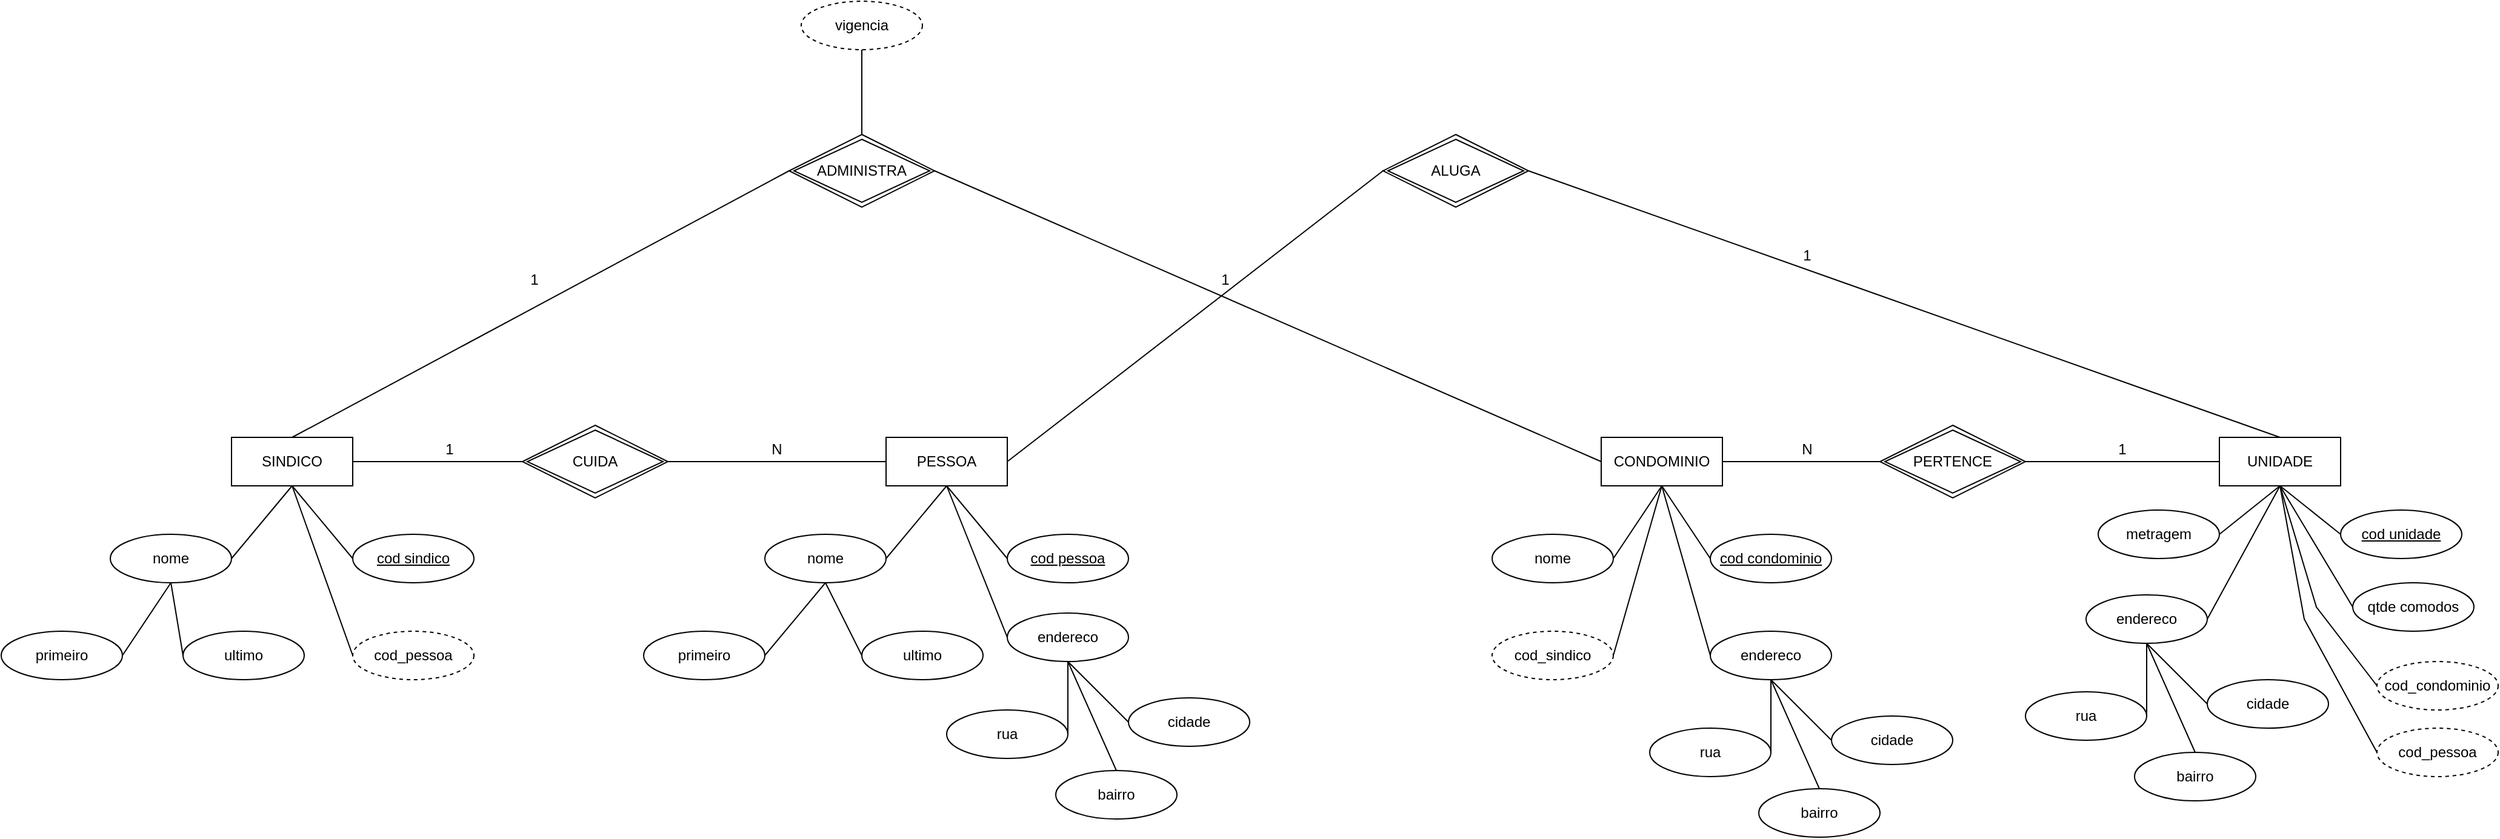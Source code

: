 <mxfile version="13.7.3" type="device"><diagram id="ETp-jZ5O3_x5jZlgNquI" name="Página-1"><mxGraphModel dx="2243" dy="2583" grid="1" gridSize="10" guides="1" tooltips="1" connect="1" arrows="1" fold="1" page="1" pageScale="1" pageWidth="1200" pageHeight="1920" math="0" shadow="0"><root><mxCell id="0"/><mxCell id="1" parent="0"/><mxCell id="dOMzEMs9NBEBqcW6hWhR-1" value="CONDOMINIO" style="whiteSpace=wrap;html=1;align=center;" vertex="1" parent="1"><mxGeometry x="350" y="40" width="100" height="40" as="geometry"/></mxCell><mxCell id="dOMzEMs9NBEBqcW6hWhR-2" value="UNIDADE" style="whiteSpace=wrap;html=1;align=center;" vertex="1" parent="1"><mxGeometry x="860" y="40" width="100" height="40" as="geometry"/></mxCell><mxCell id="dOMzEMs9NBEBqcW6hWhR-3" value="PESSOA" style="whiteSpace=wrap;html=1;align=center;" vertex="1" parent="1"><mxGeometry x="-240" y="40" width="100" height="40" as="geometry"/></mxCell><mxCell id="dOMzEMs9NBEBqcW6hWhR-5" value="SINDICO" style="whiteSpace=wrap;html=1;align=center;" vertex="1" parent="1"><mxGeometry x="-780" y="40" width="100" height="40" as="geometry"/></mxCell><mxCell id="dOMzEMs9NBEBqcW6hWhR-7" value="nome" style="ellipse;whiteSpace=wrap;html=1;align=center;" vertex="1" parent="1"><mxGeometry x="260" y="120" width="100" height="40" as="geometry"/></mxCell><mxCell id="dOMzEMs9NBEBqcW6hWhR-8" value="cod condominio" style="ellipse;whiteSpace=wrap;html=1;align=center;fontStyle=4;" vertex="1" parent="1"><mxGeometry x="440" y="120" width="100" height="40" as="geometry"/></mxCell><mxCell id="dOMzEMs9NBEBqcW6hWhR-9" value="endereco" style="ellipse;whiteSpace=wrap;html=1;align=center;" vertex="1" parent="1"><mxGeometry x="440" y="200" width="100" height="40" as="geometry"/></mxCell><mxCell id="dOMzEMs9NBEBqcW6hWhR-10" value="rua" style="ellipse;whiteSpace=wrap;html=1;align=center;" vertex="1" parent="1"><mxGeometry x="390" y="280" width="100" height="40" as="geometry"/></mxCell><mxCell id="dOMzEMs9NBEBqcW6hWhR-12" value="bairro" style="ellipse;whiteSpace=wrap;html=1;align=center;" vertex="1" parent="1"><mxGeometry x="480" y="330" width="100" height="40" as="geometry"/></mxCell><mxCell id="dOMzEMs9NBEBqcW6hWhR-14" value="cidade" style="ellipse;whiteSpace=wrap;html=1;align=center;" vertex="1" parent="1"><mxGeometry x="540" y="270" width="100" height="40" as="geometry"/></mxCell><mxCell id="dOMzEMs9NBEBqcW6hWhR-15" value="" style="endArrow=none;html=1;rounded=0;exitX=1;exitY=0.5;exitDx=0;exitDy=0;entryX=0.5;entryY=1;entryDx=0;entryDy=0;" edge="1" parent="1" source="dOMzEMs9NBEBqcW6hWhR-7" target="dOMzEMs9NBEBqcW6hWhR-1"><mxGeometry relative="1" as="geometry"><mxPoint x="310" y="250" as="sourcePoint"/><mxPoint x="470" y="250" as="targetPoint"/></mxGeometry></mxCell><mxCell id="dOMzEMs9NBEBqcW6hWhR-16" value="" style="endArrow=none;html=1;rounded=0;exitX=0;exitY=0.5;exitDx=0;exitDy=0;entryX=0.5;entryY=1;entryDx=0;entryDy=0;" edge="1" parent="1" source="dOMzEMs9NBEBqcW6hWhR-8" target="dOMzEMs9NBEBqcW6hWhR-1"><mxGeometry relative="1" as="geometry"><mxPoint x="310" y="250" as="sourcePoint"/><mxPoint x="470" y="250" as="targetPoint"/></mxGeometry></mxCell><mxCell id="dOMzEMs9NBEBqcW6hWhR-17" value="" style="endArrow=none;html=1;rounded=0;exitX=0;exitY=0.5;exitDx=0;exitDy=0;entryX=0.5;entryY=1;entryDx=0;entryDy=0;" edge="1" parent="1" source="dOMzEMs9NBEBqcW6hWhR-9" target="dOMzEMs9NBEBqcW6hWhR-1"><mxGeometry relative="1" as="geometry"><mxPoint x="310" y="250" as="sourcePoint"/><mxPoint x="470" y="250" as="targetPoint"/></mxGeometry></mxCell><mxCell id="dOMzEMs9NBEBqcW6hWhR-18" value="" style="endArrow=none;html=1;rounded=0;exitX=1;exitY=0.5;exitDx=0;exitDy=0;entryX=0.5;entryY=1;entryDx=0;entryDy=0;" edge="1" parent="1" source="dOMzEMs9NBEBqcW6hWhR-10" target="dOMzEMs9NBEBqcW6hWhR-9"><mxGeometry relative="1" as="geometry"><mxPoint x="310" y="250" as="sourcePoint"/><mxPoint x="470" y="250" as="targetPoint"/></mxGeometry></mxCell><mxCell id="dOMzEMs9NBEBqcW6hWhR-19" value="" style="endArrow=none;html=1;rounded=0;exitX=0;exitY=0.5;exitDx=0;exitDy=0;entryX=0.5;entryY=1;entryDx=0;entryDy=0;" edge="1" parent="1" source="dOMzEMs9NBEBqcW6hWhR-14" target="dOMzEMs9NBEBqcW6hWhR-9"><mxGeometry relative="1" as="geometry"><mxPoint x="310" y="250" as="sourcePoint"/><mxPoint x="470" y="250" as="targetPoint"/></mxGeometry></mxCell><mxCell id="dOMzEMs9NBEBqcW6hWhR-20" value="" style="endArrow=none;html=1;rounded=0;exitX=0.5;exitY=0;exitDx=0;exitDy=0;entryX=0.5;entryY=1;entryDx=0;entryDy=0;" edge="1" parent="1" source="dOMzEMs9NBEBqcW6hWhR-12" target="dOMzEMs9NBEBqcW6hWhR-9"><mxGeometry relative="1" as="geometry"><mxPoint x="310" y="250" as="sourcePoint"/><mxPoint x="470" y="250" as="targetPoint"/></mxGeometry></mxCell><mxCell id="dOMzEMs9NBEBqcW6hWhR-21" value="cod_sindico" style="ellipse;whiteSpace=wrap;html=1;align=center;dashed=1;" vertex="1" parent="1"><mxGeometry x="260" y="200" width="100" height="40" as="geometry"/></mxCell><mxCell id="dOMzEMs9NBEBqcW6hWhR-22" value="" style="endArrow=none;html=1;rounded=0;exitX=1;exitY=0.5;exitDx=0;exitDy=0;entryX=0.5;entryY=1;entryDx=0;entryDy=0;" edge="1" parent="1" source="dOMzEMs9NBEBqcW6hWhR-21" target="dOMzEMs9NBEBqcW6hWhR-1"><mxGeometry relative="1" as="geometry"><mxPoint x="290" y="250" as="sourcePoint"/><mxPoint x="450" y="250" as="targetPoint"/></mxGeometry></mxCell><mxCell id="dOMzEMs9NBEBqcW6hWhR-23" value="cod unidade" style="ellipse;whiteSpace=wrap;html=1;align=center;fontStyle=4;" vertex="1" parent="1"><mxGeometry x="960" y="100" width="100" height="40" as="geometry"/></mxCell><mxCell id="dOMzEMs9NBEBqcW6hWhR-24" value="qtde comodos" style="ellipse;whiteSpace=wrap;html=1;align=center;" vertex="1" parent="1"><mxGeometry x="970" y="160" width="100" height="40" as="geometry"/></mxCell><mxCell id="dOMzEMs9NBEBqcW6hWhR-25" value="metragem" style="ellipse;whiteSpace=wrap;html=1;align=center;" vertex="1" parent="1"><mxGeometry x="760" y="100" width="100" height="40" as="geometry"/></mxCell><mxCell id="dOMzEMs9NBEBqcW6hWhR-26" value="" style="endArrow=none;html=1;rounded=0;exitX=1;exitY=0.5;exitDx=0;exitDy=0;entryX=0.5;entryY=1;entryDx=0;entryDy=0;" edge="1" parent="1" source="dOMzEMs9NBEBqcW6hWhR-25" target="dOMzEMs9NBEBqcW6hWhR-2"><mxGeometry relative="1" as="geometry"><mxPoint x="760" y="250" as="sourcePoint"/><mxPoint x="920" y="250" as="targetPoint"/></mxGeometry></mxCell><mxCell id="dOMzEMs9NBEBqcW6hWhR-27" value="" style="endArrow=none;html=1;rounded=0;exitX=0;exitY=0.5;exitDx=0;exitDy=0;entryX=0.5;entryY=1;entryDx=0;entryDy=0;" edge="1" parent="1" source="dOMzEMs9NBEBqcW6hWhR-23" target="dOMzEMs9NBEBqcW6hWhR-2"><mxGeometry relative="1" as="geometry"><mxPoint x="760" y="250" as="sourcePoint"/><mxPoint x="920" y="250" as="targetPoint"/></mxGeometry></mxCell><mxCell id="dOMzEMs9NBEBqcW6hWhR-28" value="" style="endArrow=none;html=1;rounded=0;exitX=0;exitY=0.5;exitDx=0;exitDy=0;entryX=0.5;entryY=1;entryDx=0;entryDy=0;" edge="1" parent="1" source="dOMzEMs9NBEBqcW6hWhR-24" target="dOMzEMs9NBEBqcW6hWhR-2"><mxGeometry relative="1" as="geometry"><mxPoint x="760" y="250" as="sourcePoint"/><mxPoint x="920" y="250" as="targetPoint"/></mxGeometry></mxCell><mxCell id="dOMzEMs9NBEBqcW6hWhR-29" value="endereco" style="ellipse;whiteSpace=wrap;html=1;align=center;" vertex="1" parent="1"><mxGeometry x="750" y="170" width="100" height="40" as="geometry"/></mxCell><mxCell id="dOMzEMs9NBEBqcW6hWhR-30" value="rua" style="ellipse;whiteSpace=wrap;html=1;align=center;" vertex="1" parent="1"><mxGeometry x="700" y="250" width="100" height="40" as="geometry"/></mxCell><mxCell id="dOMzEMs9NBEBqcW6hWhR-31" value="bairro" style="ellipse;whiteSpace=wrap;html=1;align=center;" vertex="1" parent="1"><mxGeometry x="790" y="300" width="100" height="40" as="geometry"/></mxCell><mxCell id="dOMzEMs9NBEBqcW6hWhR-32" value="cidade" style="ellipse;whiteSpace=wrap;html=1;align=center;" vertex="1" parent="1"><mxGeometry x="850" y="240" width="100" height="40" as="geometry"/></mxCell><mxCell id="dOMzEMs9NBEBqcW6hWhR-33" value="" style="endArrow=none;html=1;rounded=0;exitX=1;exitY=0.5;exitDx=0;exitDy=0;entryX=0.5;entryY=1;entryDx=0;entryDy=0;" edge="1" parent="1" source="dOMzEMs9NBEBqcW6hWhR-30" target="dOMzEMs9NBEBqcW6hWhR-29"><mxGeometry relative="1" as="geometry"><mxPoint x="620" y="220" as="sourcePoint"/><mxPoint x="780" y="220" as="targetPoint"/></mxGeometry></mxCell><mxCell id="dOMzEMs9NBEBqcW6hWhR-34" value="" style="endArrow=none;html=1;rounded=0;exitX=0;exitY=0.5;exitDx=0;exitDy=0;entryX=0.5;entryY=1;entryDx=0;entryDy=0;" edge="1" parent="1" source="dOMzEMs9NBEBqcW6hWhR-32" target="dOMzEMs9NBEBqcW6hWhR-29"><mxGeometry relative="1" as="geometry"><mxPoint x="620" y="220" as="sourcePoint"/><mxPoint x="780" y="220" as="targetPoint"/></mxGeometry></mxCell><mxCell id="dOMzEMs9NBEBqcW6hWhR-35" value="" style="endArrow=none;html=1;rounded=0;exitX=0.5;exitY=0;exitDx=0;exitDy=0;entryX=0.5;entryY=1;entryDx=0;entryDy=0;" edge="1" parent="1" source="dOMzEMs9NBEBqcW6hWhR-31" target="dOMzEMs9NBEBqcW6hWhR-29"><mxGeometry relative="1" as="geometry"><mxPoint x="620" y="220" as="sourcePoint"/><mxPoint x="780" y="220" as="targetPoint"/></mxGeometry></mxCell><mxCell id="dOMzEMs9NBEBqcW6hWhR-36" value="" style="endArrow=none;html=1;rounded=0;exitX=1;exitY=0.5;exitDx=0;exitDy=0;entryX=0.5;entryY=1;entryDx=0;entryDy=0;" edge="1" parent="1" source="dOMzEMs9NBEBqcW6hWhR-29" target="dOMzEMs9NBEBqcW6hWhR-2"><mxGeometry relative="1" as="geometry"><mxPoint x="850" y="180" as="sourcePoint"/><mxPoint x="1010" y="180" as="targetPoint"/></mxGeometry></mxCell><mxCell id="dOMzEMs9NBEBqcW6hWhR-37" value="nome" style="ellipse;whiteSpace=wrap;html=1;align=center;" vertex="1" parent="1"><mxGeometry x="-340" y="120" width="100" height="40" as="geometry"/></mxCell><mxCell id="dOMzEMs9NBEBqcW6hWhR-39" value="cod pessoa" style="ellipse;whiteSpace=wrap;html=1;align=center;fontStyle=4;" vertex="1" parent="1"><mxGeometry x="-140" y="120" width="100" height="40" as="geometry"/></mxCell><mxCell id="dOMzEMs9NBEBqcW6hWhR-40" value="" style="endArrow=none;html=1;rounded=0;exitX=1;exitY=0.5;exitDx=0;exitDy=0;entryX=0.5;entryY=1;entryDx=0;entryDy=0;" edge="1" parent="1" source="dOMzEMs9NBEBqcW6hWhR-37" target="dOMzEMs9NBEBqcW6hWhR-3"><mxGeometry relative="1" as="geometry"><mxPoint x="-100" y="180" as="sourcePoint"/><mxPoint x="60" y="180" as="targetPoint"/></mxGeometry></mxCell><mxCell id="dOMzEMs9NBEBqcW6hWhR-41" value="" style="endArrow=none;html=1;rounded=0;exitX=0;exitY=0.5;exitDx=0;exitDy=0;entryX=0.5;entryY=1;entryDx=0;entryDy=0;" edge="1" parent="1" source="dOMzEMs9NBEBqcW6hWhR-39" target="dOMzEMs9NBEBqcW6hWhR-3"><mxGeometry relative="1" as="geometry"><mxPoint x="-100" y="180" as="sourcePoint"/><mxPoint x="60" y="180" as="targetPoint"/></mxGeometry></mxCell><mxCell id="dOMzEMs9NBEBqcW6hWhR-42" value="endereco" style="ellipse;whiteSpace=wrap;html=1;align=center;" vertex="1" parent="1"><mxGeometry x="-140" y="185" width="100" height="40" as="geometry"/></mxCell><mxCell id="dOMzEMs9NBEBqcW6hWhR-43" value="rua" style="ellipse;whiteSpace=wrap;html=1;align=center;" vertex="1" parent="1"><mxGeometry x="-190" y="265" width="100" height="40" as="geometry"/></mxCell><mxCell id="dOMzEMs9NBEBqcW6hWhR-44" value="bairro" style="ellipse;whiteSpace=wrap;html=1;align=center;" vertex="1" parent="1"><mxGeometry x="-100" y="315" width="100" height="40" as="geometry"/></mxCell><mxCell id="dOMzEMs9NBEBqcW6hWhR-45" value="cidade" style="ellipse;whiteSpace=wrap;html=1;align=center;" vertex="1" parent="1"><mxGeometry x="-40" y="255" width="100" height="40" as="geometry"/></mxCell><mxCell id="dOMzEMs9NBEBqcW6hWhR-46" value="" style="endArrow=none;html=1;rounded=0;exitX=1;exitY=0.5;exitDx=0;exitDy=0;entryX=0.5;entryY=1;entryDx=0;entryDy=0;" edge="1" parent="1" source="dOMzEMs9NBEBqcW6hWhR-43" target="dOMzEMs9NBEBqcW6hWhR-42"><mxGeometry relative="1" as="geometry"><mxPoint x="-270" y="235" as="sourcePoint"/><mxPoint x="-110" y="235" as="targetPoint"/></mxGeometry></mxCell><mxCell id="dOMzEMs9NBEBqcW6hWhR-47" value="" style="endArrow=none;html=1;rounded=0;exitX=0;exitY=0.5;exitDx=0;exitDy=0;entryX=0.5;entryY=1;entryDx=0;entryDy=0;" edge="1" parent="1" source="dOMzEMs9NBEBqcW6hWhR-45" target="dOMzEMs9NBEBqcW6hWhR-42"><mxGeometry relative="1" as="geometry"><mxPoint x="-270" y="235" as="sourcePoint"/><mxPoint x="-110" y="235" as="targetPoint"/></mxGeometry></mxCell><mxCell id="dOMzEMs9NBEBqcW6hWhR-48" value="" style="endArrow=none;html=1;rounded=0;exitX=0.5;exitY=0;exitDx=0;exitDy=0;entryX=0.5;entryY=1;entryDx=0;entryDy=0;" edge="1" parent="1" source="dOMzEMs9NBEBqcW6hWhR-44" target="dOMzEMs9NBEBqcW6hWhR-42"><mxGeometry relative="1" as="geometry"><mxPoint x="-270" y="235" as="sourcePoint"/><mxPoint x="-110" y="235" as="targetPoint"/></mxGeometry></mxCell><mxCell id="dOMzEMs9NBEBqcW6hWhR-49" value="" style="endArrow=none;html=1;rounded=0;exitX=0;exitY=0.5;exitDx=0;exitDy=0;entryX=0.5;entryY=1;entryDx=0;entryDy=0;" edge="1" parent="1" source="dOMzEMs9NBEBqcW6hWhR-42" target="dOMzEMs9NBEBqcW6hWhR-3"><mxGeometry relative="1" as="geometry"><mxPoint x="-170" y="180" as="sourcePoint"/><mxPoint x="-10" y="180" as="targetPoint"/></mxGeometry></mxCell><mxCell id="dOMzEMs9NBEBqcW6hWhR-50" value="cod sindico" style="ellipse;whiteSpace=wrap;html=1;align=center;fontStyle=4;" vertex="1" parent="1"><mxGeometry x="-680" y="120" width="100" height="40" as="geometry"/></mxCell><mxCell id="dOMzEMs9NBEBqcW6hWhR-51" value="cod_pessoa" style="ellipse;whiteSpace=wrap;html=1;align=center;dashed=1;" vertex="1" parent="1"><mxGeometry x="-680" y="200" width="100" height="40" as="geometry"/></mxCell><mxCell id="dOMzEMs9NBEBqcW6hWhR-52" value="nome" style="ellipse;whiteSpace=wrap;html=1;align=center;" vertex="1" parent="1"><mxGeometry x="-880" y="120" width="100" height="40" as="geometry"/></mxCell><mxCell id="dOMzEMs9NBEBqcW6hWhR-53" value="" style="endArrow=none;html=1;rounded=0;exitX=1;exitY=0.5;exitDx=0;exitDy=0;entryX=0.5;entryY=1;entryDx=0;entryDy=0;" edge="1" parent="1" source="dOMzEMs9NBEBqcW6hWhR-52" target="dOMzEMs9NBEBqcW6hWhR-5"><mxGeometry relative="1" as="geometry"><mxPoint x="-640" y="180" as="sourcePoint"/><mxPoint x="-480" y="180" as="targetPoint"/></mxGeometry></mxCell><mxCell id="dOMzEMs9NBEBqcW6hWhR-54" value="" style="endArrow=none;html=1;rounded=0;exitX=0;exitY=0.5;exitDx=0;exitDy=0;entryX=0.5;entryY=1;entryDx=0;entryDy=0;" edge="1" parent="1" source="dOMzEMs9NBEBqcW6hWhR-50" target="dOMzEMs9NBEBqcW6hWhR-5"><mxGeometry relative="1" as="geometry"><mxPoint x="-640" y="180" as="sourcePoint"/><mxPoint x="-480" y="180" as="targetPoint"/></mxGeometry></mxCell><mxCell id="dOMzEMs9NBEBqcW6hWhR-55" value="" style="endArrow=none;html=1;rounded=0;exitX=0;exitY=0.5;exitDx=0;exitDy=0;" edge="1" parent="1" source="dOMzEMs9NBEBqcW6hWhR-51"><mxGeometry relative="1" as="geometry"><mxPoint x="-640" y="180" as="sourcePoint"/><mxPoint x="-730" y="80" as="targetPoint"/></mxGeometry></mxCell><mxCell id="dOMzEMs9NBEBqcW6hWhR-56" value="primeiro" style="ellipse;whiteSpace=wrap;html=1;align=center;" vertex="1" parent="1"><mxGeometry x="-970" y="200" width="100" height="40" as="geometry"/></mxCell><mxCell id="dOMzEMs9NBEBqcW6hWhR-57" value="ultimo" style="ellipse;whiteSpace=wrap;html=1;align=center;" vertex="1" parent="1"><mxGeometry x="-820" y="200" width="100" height="40" as="geometry"/></mxCell><mxCell id="dOMzEMs9NBEBqcW6hWhR-58" value="" style="endArrow=none;html=1;rounded=0;exitX=1;exitY=0.5;exitDx=0;exitDy=0;entryX=0.5;entryY=1;entryDx=0;entryDy=0;" edge="1" parent="1" source="dOMzEMs9NBEBqcW6hWhR-56" target="dOMzEMs9NBEBqcW6hWhR-52"><mxGeometry relative="1" as="geometry"><mxPoint x="-640" y="180" as="sourcePoint"/><mxPoint x="-480" y="180" as="targetPoint"/></mxGeometry></mxCell><mxCell id="dOMzEMs9NBEBqcW6hWhR-59" value="" style="endArrow=none;html=1;rounded=0;exitX=0.5;exitY=1;exitDx=0;exitDy=0;entryX=0;entryY=0.5;entryDx=0;entryDy=0;" edge="1" parent="1" source="dOMzEMs9NBEBqcW6hWhR-52" target="dOMzEMs9NBEBqcW6hWhR-57"><mxGeometry relative="1" as="geometry"><mxPoint x="-640" y="180" as="sourcePoint"/><mxPoint x="-480" y="180" as="targetPoint"/></mxGeometry></mxCell><mxCell id="dOMzEMs9NBEBqcW6hWhR-60" value="primeiro" style="ellipse;whiteSpace=wrap;html=1;align=center;" vertex="1" parent="1"><mxGeometry x="-440" y="200" width="100" height="40" as="geometry"/></mxCell><mxCell id="dOMzEMs9NBEBqcW6hWhR-61" value="ultimo" style="ellipse;whiteSpace=wrap;html=1;align=center;" vertex="1" parent="1"><mxGeometry x="-260" y="200" width="100" height="40" as="geometry"/></mxCell><mxCell id="dOMzEMs9NBEBqcW6hWhR-62" value="" style="endArrow=none;html=1;rounded=0;exitX=1;exitY=0.5;exitDx=0;exitDy=0;entryX=0.5;entryY=1;entryDx=0;entryDy=0;" edge="1" parent="1" source="dOMzEMs9NBEBqcW6hWhR-60" target="dOMzEMs9NBEBqcW6hWhR-37"><mxGeometry relative="1" as="geometry"><mxPoint x="-260" y="180" as="sourcePoint"/><mxPoint x="-100" y="180" as="targetPoint"/></mxGeometry></mxCell><mxCell id="dOMzEMs9NBEBqcW6hWhR-63" value="" style="endArrow=none;html=1;rounded=0;exitX=0;exitY=0.5;exitDx=0;exitDy=0;entryX=0.5;entryY=1;entryDx=0;entryDy=0;" edge="1" parent="1" source="dOMzEMs9NBEBqcW6hWhR-61" target="dOMzEMs9NBEBqcW6hWhR-37"><mxGeometry relative="1" as="geometry"><mxPoint x="-260" y="180" as="sourcePoint"/><mxPoint x="-100" y="180" as="targetPoint"/></mxGeometry></mxCell><mxCell id="dOMzEMs9NBEBqcW6hWhR-64" value="PERTENCE" style="shape=rhombus;double=1;perimeter=rhombusPerimeter;whiteSpace=wrap;html=1;align=center;" vertex="1" parent="1"><mxGeometry x="580" y="30" width="120" height="60" as="geometry"/></mxCell><mxCell id="dOMzEMs9NBEBqcW6hWhR-65" value="CUIDA" style="shape=rhombus;double=1;perimeter=rhombusPerimeter;whiteSpace=wrap;html=1;align=center;" vertex="1" parent="1"><mxGeometry x="-540" y="30" width="120" height="60" as="geometry"/></mxCell><mxCell id="dOMzEMs9NBEBqcW6hWhR-66" value="" style="endArrow=none;html=1;rounded=0;exitX=1;exitY=0.5;exitDx=0;exitDy=0;entryX=0;entryY=0.5;entryDx=0;entryDy=0;" edge="1" parent="1" source="dOMzEMs9NBEBqcW6hWhR-64" target="dOMzEMs9NBEBqcW6hWhR-2"><mxGeometry relative="1" as="geometry"><mxPoint x="740" y="80" as="sourcePoint"/><mxPoint x="900" y="80" as="targetPoint"/></mxGeometry></mxCell><mxCell id="dOMzEMs9NBEBqcW6hWhR-67" value="" style="endArrow=none;html=1;rounded=0;exitX=1;exitY=0.5;exitDx=0;exitDy=0;entryX=0;entryY=0.5;entryDx=0;entryDy=0;" edge="1" parent="1" source="dOMzEMs9NBEBqcW6hWhR-1" target="dOMzEMs9NBEBqcW6hWhR-64"><mxGeometry relative="1" as="geometry"><mxPoint x="460" y="80" as="sourcePoint"/><mxPoint x="620" y="80" as="targetPoint"/></mxGeometry></mxCell><mxCell id="dOMzEMs9NBEBqcW6hWhR-68" value="" style="endArrow=none;html=1;rounded=0;exitX=1;exitY=0.5;exitDx=0;exitDy=0;entryX=0;entryY=0.5;entryDx=0;entryDy=0;" edge="1" parent="1" source="dOMzEMs9NBEBqcW6hWhR-5" target="dOMzEMs9NBEBqcW6hWhR-65"><mxGeometry relative="1" as="geometry"><mxPoint x="-500" y="80" as="sourcePoint"/><mxPoint x="-340" y="80" as="targetPoint"/></mxGeometry></mxCell><mxCell id="dOMzEMs9NBEBqcW6hWhR-69" value="" style="endArrow=none;html=1;rounded=0;exitX=1;exitY=0.5;exitDx=0;exitDy=0;entryX=0;entryY=0.5;entryDx=0;entryDy=0;" edge="1" parent="1" source="dOMzEMs9NBEBqcW6hWhR-65" target="dOMzEMs9NBEBqcW6hWhR-3"><mxGeometry relative="1" as="geometry"><mxPoint x="-500" y="80" as="sourcePoint"/><mxPoint x="-340" y="80" as="targetPoint"/></mxGeometry></mxCell><mxCell id="dOMzEMs9NBEBqcW6hWhR-70" value="ALUGA" style="shape=rhombus;double=1;perimeter=rhombusPerimeter;whiteSpace=wrap;html=1;align=center;" vertex="1" parent="1"><mxGeometry x="170" y="-210" width="120" height="60" as="geometry"/></mxCell><mxCell id="dOMzEMs9NBEBqcW6hWhR-71" value="" style="endArrow=none;html=1;rounded=0;exitX=1;exitY=0.5;exitDx=0;exitDy=0;entryX=0;entryY=0.5;entryDx=0;entryDy=0;" edge="1" parent="1" source="dOMzEMs9NBEBqcW6hWhR-3" target="dOMzEMs9NBEBqcW6hWhR-70"><mxGeometry relative="1" as="geometry"><mxPoint x="120" y="-20" as="sourcePoint"/><mxPoint x="280" y="-20" as="targetPoint"/></mxGeometry></mxCell><mxCell id="dOMzEMs9NBEBqcW6hWhR-72" value="" style="endArrow=none;html=1;rounded=0;exitX=1;exitY=0.5;exitDx=0;exitDy=0;entryX=0.5;entryY=0;entryDx=0;entryDy=0;" edge="1" parent="1" source="dOMzEMs9NBEBqcW6hWhR-70" target="dOMzEMs9NBEBqcW6hWhR-2"><mxGeometry relative="1" as="geometry"><mxPoint x="590" y="-20" as="sourcePoint"/><mxPoint x="750" y="-20" as="targetPoint"/></mxGeometry></mxCell><mxCell id="dOMzEMs9NBEBqcW6hWhR-73" value="ADMINISTRA" style="shape=rhombus;double=1;perimeter=rhombusPerimeter;whiteSpace=wrap;html=1;align=center;" vertex="1" parent="1"><mxGeometry x="-320" y="-210" width="120" height="60" as="geometry"/></mxCell><mxCell id="dOMzEMs9NBEBqcW6hWhR-74" value="" style="endArrow=none;html=1;rounded=0;exitX=0.5;exitY=0;exitDx=0;exitDy=0;entryX=0;entryY=0.5;entryDx=0;entryDy=0;" edge="1" parent="1" source="dOMzEMs9NBEBqcW6hWhR-5" target="dOMzEMs9NBEBqcW6hWhR-73"><mxGeometry relative="1" as="geometry"><mxPoint x="-630" y="-20" as="sourcePoint"/><mxPoint x="-470" y="-20" as="targetPoint"/></mxGeometry></mxCell><mxCell id="dOMzEMs9NBEBqcW6hWhR-75" value="" style="endArrow=none;html=1;rounded=0;exitX=1;exitY=0.5;exitDx=0;exitDy=0;entryX=0;entryY=0.5;entryDx=0;entryDy=0;" edge="1" parent="1" source="dOMzEMs9NBEBqcW6hWhR-73" target="dOMzEMs9NBEBqcW6hWhR-1"><mxGeometry relative="1" as="geometry"><mxPoint x="10" y="-20" as="sourcePoint"/><mxPoint x="170" y="-20" as="targetPoint"/></mxGeometry></mxCell><mxCell id="dOMzEMs9NBEBqcW6hWhR-76" value="1" style="text;html=1;strokeColor=none;fillColor=none;align=center;verticalAlign=middle;whiteSpace=wrap;rounded=0;" vertex="1" parent="1"><mxGeometry x="760" y="40" width="40" height="20" as="geometry"/></mxCell><mxCell id="dOMzEMs9NBEBqcW6hWhR-77" value="N" style="text;html=1;strokeColor=none;fillColor=none;align=center;verticalAlign=middle;whiteSpace=wrap;rounded=0;" vertex="1" parent="1"><mxGeometry x="500" y="40" width="40" height="20" as="geometry"/></mxCell><mxCell id="dOMzEMs9NBEBqcW6hWhR-78" value="1" style="text;html=1;strokeColor=none;fillColor=none;align=center;verticalAlign=middle;whiteSpace=wrap;rounded=0;" vertex="1" parent="1"><mxGeometry x="20" y="-100" width="40" height="20" as="geometry"/></mxCell><mxCell id="dOMzEMs9NBEBqcW6hWhR-79" value="1" style="text;html=1;strokeColor=none;fillColor=none;align=center;verticalAlign=middle;whiteSpace=wrap;rounded=0;" vertex="1" parent="1"><mxGeometry x="500" y="-120" width="40" height="20" as="geometry"/></mxCell><mxCell id="dOMzEMs9NBEBqcW6hWhR-80" value="1" style="text;html=1;strokeColor=none;fillColor=none;align=center;verticalAlign=middle;whiteSpace=wrap;rounded=0;" vertex="1" parent="1"><mxGeometry x="-550" y="-100" width="40" height="20" as="geometry"/></mxCell><mxCell id="dOMzEMs9NBEBqcW6hWhR-81" value="1" style="text;html=1;strokeColor=none;fillColor=none;align=center;verticalAlign=middle;whiteSpace=wrap;rounded=0;" vertex="1" parent="1"><mxGeometry x="-620" y="40" width="40" height="20" as="geometry"/></mxCell><mxCell id="dOMzEMs9NBEBqcW6hWhR-82" value="N" style="text;html=1;strokeColor=none;fillColor=none;align=center;verticalAlign=middle;whiteSpace=wrap;rounded=0;" vertex="1" parent="1"><mxGeometry x="-350" y="40" width="40" height="20" as="geometry"/></mxCell><mxCell id="dOMzEMs9NBEBqcW6hWhR-83" value="vigencia" style="ellipse;whiteSpace=wrap;html=1;align=center;dashed=1;" vertex="1" parent="1"><mxGeometry x="-310" y="-320" width="100" height="40" as="geometry"/></mxCell><mxCell id="dOMzEMs9NBEBqcW6hWhR-84" value="" style="endArrow=none;html=1;rounded=0;exitX=0.5;exitY=0;exitDx=0;exitDy=0;entryX=0.5;entryY=1;entryDx=0;entryDy=0;" edge="1" parent="1" source="dOMzEMs9NBEBqcW6hWhR-73" target="dOMzEMs9NBEBqcW6hWhR-83"><mxGeometry relative="1" as="geometry"><mxPoint x="-300" y="-220" as="sourcePoint"/><mxPoint x="-140" y="-220" as="targetPoint"/></mxGeometry></mxCell><mxCell id="dOMzEMs9NBEBqcW6hWhR-86" value="cod_condominio" style="ellipse;whiteSpace=wrap;html=1;align=center;dashed=1;" vertex="1" parent="1"><mxGeometry x="990" y="225" width="100" height="40" as="geometry"/></mxCell><mxCell id="dOMzEMs9NBEBqcW6hWhR-87" value="cod_pessoa" style="ellipse;whiteSpace=wrap;html=1;align=center;dashed=1;" vertex="1" parent="1"><mxGeometry x="990" y="280" width="100" height="40" as="geometry"/></mxCell><mxCell id="dOMzEMs9NBEBqcW6hWhR-88" value="" style="endArrow=none;html=1;rounded=0;exitX=0;exitY=0.5;exitDx=0;exitDy=0;entryX=0.5;entryY=1;entryDx=0;entryDy=0;" edge="1" parent="1" source="dOMzEMs9NBEBqcW6hWhR-86" target="dOMzEMs9NBEBqcW6hWhR-2"><mxGeometry relative="1" as="geometry"><mxPoint x="750" y="120" as="sourcePoint"/><mxPoint x="910" y="120" as="targetPoint"/><Array as="points"><mxPoint x="940" y="180"/></Array></mxGeometry></mxCell><mxCell id="dOMzEMs9NBEBqcW6hWhR-89" value="" style="endArrow=none;html=1;rounded=0;exitX=0;exitY=0.5;exitDx=0;exitDy=0;entryX=0.5;entryY=1;entryDx=0;entryDy=0;" edge="1" parent="1" source="dOMzEMs9NBEBqcW6hWhR-87" target="dOMzEMs9NBEBqcW6hWhR-2"><mxGeometry relative="1" as="geometry"><mxPoint x="750" y="120" as="sourcePoint"/><mxPoint x="910" y="120" as="targetPoint"/><Array as="points"><mxPoint x="930" y="190"/></Array></mxGeometry></mxCell></root></mxGraphModel></diagram></mxfile>